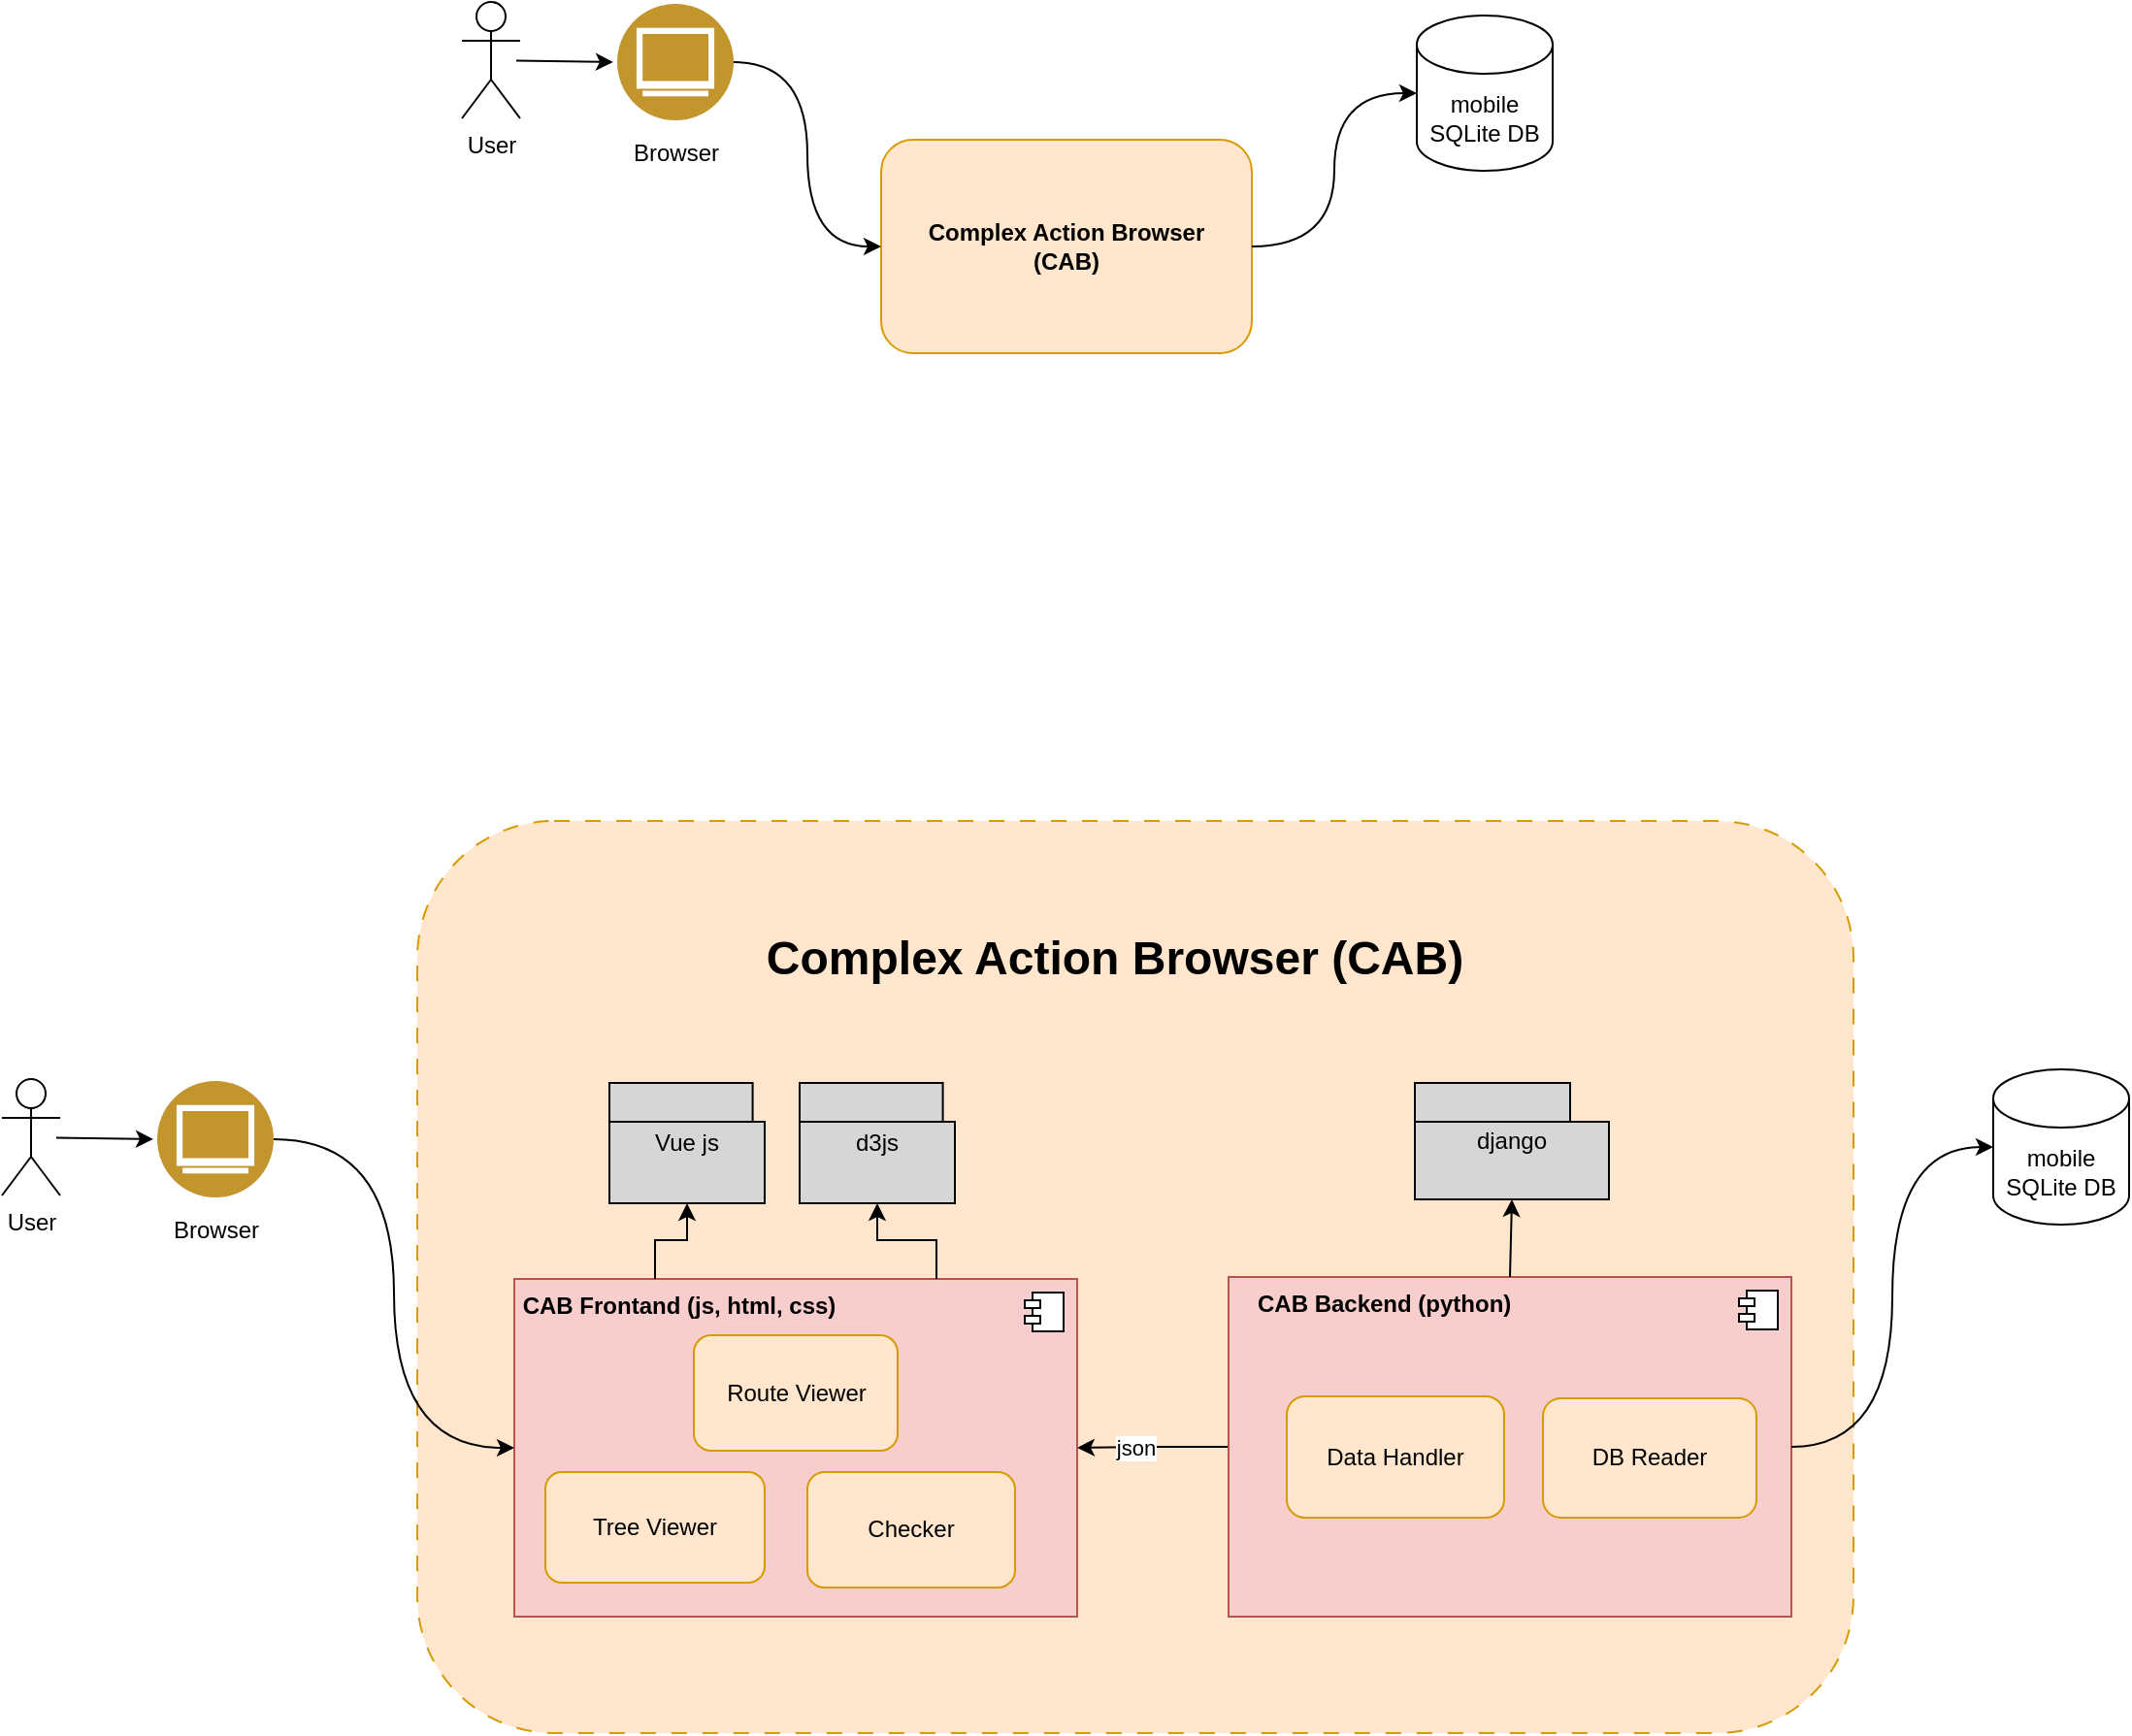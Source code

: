 <mxfile version="24.6.0" type="github">
  <diagram name="Page-1" id="_ugNggZg4IDgyvCS1Ues">
    <mxGraphModel dx="1434" dy="866" grid="1" gridSize="10" guides="1" tooltips="1" connect="1" arrows="1" fold="1" page="1" pageScale="1" pageWidth="1654" pageHeight="1169" math="0" shadow="0">
      <root>
        <mxCell id="0" />
        <mxCell id="1" parent="0" />
        <mxCell id="se2u93l58Sgd2gG3cPSr-23" value="&lt;div style=&quot;&quot;&gt;&lt;br&gt;&lt;/div&gt;" style="rounded=1;whiteSpace=wrap;html=1;align=left;dashed=1;dashPattern=8 8;fillColor=#ffe6cc;strokeColor=#d79b00;" parent="1" vertex="1">
          <mxGeometry x="310" y="500" width="740" height="470" as="geometry" />
        </mxCell>
        <mxCell id="se2u93l58Sgd2gG3cPSr-4" value="&lt;b&gt;Complex Action Browser&lt;/b&gt;&lt;div&gt;&lt;b&gt;(CAB)&lt;/b&gt;&lt;/div&gt;" style="rounded=1;whiteSpace=wrap;html=1;fillColor=#ffe6cc;strokeColor=#d79b00;" parent="1" vertex="1">
          <mxGeometry x="549" y="149" width="191" height="110" as="geometry" />
        </mxCell>
        <mxCell id="se2u93l58Sgd2gG3cPSr-12" style="rounded=0;orthogonalLoop=1;jettySize=auto;html=1;entryX=0;entryY=0.5;entryDx=0;entryDy=0;" parent="1" edge="1">
          <mxGeometry relative="1" as="geometry">
            <mxPoint x="361" y="108.231" as="sourcePoint" />
            <mxPoint x="411" y="109" as="targetPoint" />
          </mxGeometry>
        </mxCell>
        <mxCell id="se2u93l58Sgd2gG3cPSr-5" value="User" style="shape=umlActor;verticalLabelPosition=bottom;verticalAlign=top;html=1;outlineConnect=0;" parent="1" vertex="1">
          <mxGeometry x="333" y="78" width="30" height="60" as="geometry" />
        </mxCell>
        <mxCell id="se2u93l58Sgd2gG3cPSr-7" value="mobile SQLite DB" style="shape=cylinder3;whiteSpace=wrap;html=1;boundedLbl=1;backgroundOutline=1;size=15;" parent="1" vertex="1">
          <mxGeometry x="825" y="85" width="70" height="80" as="geometry" />
        </mxCell>
        <mxCell id="se2u93l58Sgd2gG3cPSr-14" style="edgeStyle=orthogonalEdgeStyle;rounded=0;orthogonalLoop=1;jettySize=auto;html=1;entryX=0;entryY=0.5;entryDx=0;entryDy=0;curved=1;" parent="1" source="se2u93l58Sgd2gG3cPSr-9" target="se2u93l58Sgd2gG3cPSr-4" edge="1">
          <mxGeometry relative="1" as="geometry" />
        </mxCell>
        <mxCell id="se2u93l58Sgd2gG3cPSr-9" value="Browser" style="image;aspect=fixed;perimeter=ellipsePerimeter;html=1;align=center;shadow=0;dashed=0;fontColor=#000000;labelBackgroundColor=default;fontSize=12;spacingTop=3;image=img/lib/ibm/users/browser.svg;" parent="1" vertex="1">
          <mxGeometry x="413" y="79" width="60" height="60" as="geometry" />
        </mxCell>
        <mxCell id="se2u93l58Sgd2gG3cPSr-13" style="edgeStyle=orthogonalEdgeStyle;rounded=0;orthogonalLoop=1;jettySize=auto;html=1;entryX=0;entryY=0.5;entryDx=0;entryDy=0;entryPerimeter=0;curved=1;" parent="1" source="se2u93l58Sgd2gG3cPSr-4" target="se2u93l58Sgd2gG3cPSr-7" edge="1">
          <mxGeometry relative="1" as="geometry" />
        </mxCell>
        <mxCell id="se2u93l58Sgd2gG3cPSr-34" style="edgeStyle=orthogonalEdgeStyle;rounded=0;orthogonalLoop=1;jettySize=auto;html=1;exitX=0;exitY=0.5;exitDx=0;exitDy=0;entryX=1;entryY=0.5;entryDx=0;entryDy=0;" parent="1" source="se2u93l58Sgd2gG3cPSr-16" target="se2u93l58Sgd2gG3cPSr-24" edge="1">
          <mxGeometry relative="1" as="geometry">
            <mxPoint x="719.91" y="802.07" as="sourcePoint" />
            <mxPoint x="658" y="803" as="targetPoint" />
          </mxGeometry>
        </mxCell>
        <mxCell id="se2u93l58Sgd2gG3cPSr-35" value="json" style="edgeLabel;html=1;align=center;verticalAlign=middle;resizable=0;points=[];" parent="se2u93l58Sgd2gG3cPSr-34" vertex="1" connectable="0">
          <mxGeometry x="0.242" relative="1" as="geometry">
            <mxPoint as="offset" />
          </mxGeometry>
        </mxCell>
        <mxCell id="se2u93l58Sgd2gG3cPSr-16" value="" style="html=1;dropTarget=0;whiteSpace=wrap;fillColor=#f8cecc;strokeColor=#b85450;" parent="1" vertex="1">
          <mxGeometry x="728" y="735" width="290" height="175" as="geometry" />
        </mxCell>
        <mxCell id="se2u93l58Sgd2gG3cPSr-17" value="" style="shape=module;jettyWidth=8;jettyHeight=4;" parent="se2u93l58Sgd2gG3cPSr-16" vertex="1">
          <mxGeometry x="1" width="20" height="20" relative="1" as="geometry">
            <mxPoint x="-27" y="7" as="offset" />
          </mxGeometry>
        </mxCell>
        <mxCell id="se2u93l58Sgd2gG3cPSr-18" value="django" style="shape=folder;tabWidth=80;tabHeight=20;tabPosition=left;html=1;whiteSpace=wrap;align=center;fillColor=#D6D6D6;" parent="1" vertex="1">
          <mxGeometry x="824" y="635" width="100" height="60" as="geometry" />
        </mxCell>
        <mxCell id="se2u93l58Sgd2gG3cPSr-19" style="rounded=0;orthogonalLoop=1;jettySize=auto;html=1;exitX=0.5;exitY=0;exitDx=0;exitDy=0;entryX=0.5;entryY=1;entryDx=0;entryDy=0;entryPerimeter=0;" parent="1" source="se2u93l58Sgd2gG3cPSr-16" target="se2u93l58Sgd2gG3cPSr-18" edge="1">
          <mxGeometry relative="1" as="geometry" />
        </mxCell>
        <mxCell id="se2u93l58Sgd2gG3cPSr-20" value="mobile SQLite DB" style="shape=cylinder3;whiteSpace=wrap;html=1;boundedLbl=1;backgroundOutline=1;size=15;" parent="1" vertex="1">
          <mxGeometry x="1122" y="628" width="70" height="80" as="geometry" />
        </mxCell>
        <mxCell id="se2u93l58Sgd2gG3cPSr-22" style="edgeStyle=orthogonalEdgeStyle;rounded=0;orthogonalLoop=1;jettySize=auto;html=1;exitX=1;exitY=0.5;exitDx=0;exitDy=0;entryX=0;entryY=0.5;entryDx=0;entryDy=0;entryPerimeter=0;curved=1;" parent="1" source="se2u93l58Sgd2gG3cPSr-16" target="se2u93l58Sgd2gG3cPSr-20" edge="1">
          <mxGeometry relative="1" as="geometry" />
        </mxCell>
        <mxCell id="se2u93l58Sgd2gG3cPSr-24" value="" style="html=1;dropTarget=0;whiteSpace=wrap;fillColor=#f8cecc;strokeColor=#b85450;" parent="1" vertex="1">
          <mxGeometry x="360" y="736" width="290" height="174" as="geometry" />
        </mxCell>
        <mxCell id="se2u93l58Sgd2gG3cPSr-25" value="" style="shape=module;jettyWidth=8;jettyHeight=4;" parent="se2u93l58Sgd2gG3cPSr-24" vertex="1">
          <mxGeometry x="1" width="20" height="20" relative="1" as="geometry">
            <mxPoint x="-27" y="7" as="offset" />
          </mxGeometry>
        </mxCell>
        <mxCell id="se2u93l58Sgd2gG3cPSr-36" value="Vue js" style="shape=folder;tabWidth=80;tabHeight=20;tabPosition=left;html=1;whiteSpace=wrap;align=center;fillColor=#D6D6D6;" parent="1" vertex="1">
          <mxGeometry x="409" y="635" width="80" height="62" as="geometry" />
        </mxCell>
        <mxCell id="se2u93l58Sgd2gG3cPSr-37" value="d3js" style="shape=folder;tabWidth=80;tabHeight=20;tabPosition=left;html=1;whiteSpace=wrap;align=center;fillColor=#D6D6D6;" parent="1" vertex="1">
          <mxGeometry x="507" y="635" width="80" height="62" as="geometry" />
        </mxCell>
        <mxCell id="se2u93l58Sgd2gG3cPSr-38" style="edgeStyle=orthogonalEdgeStyle;rounded=0;orthogonalLoop=1;jettySize=auto;html=1;exitX=0.25;exitY=0;exitDx=0;exitDy=0;entryX=0.5;entryY=1;entryDx=0;entryDy=0;entryPerimeter=0;" parent="1" source="se2u93l58Sgd2gG3cPSr-24" target="se2u93l58Sgd2gG3cPSr-36" edge="1">
          <mxGeometry relative="1" as="geometry" />
        </mxCell>
        <mxCell id="se2u93l58Sgd2gG3cPSr-39" style="edgeStyle=orthogonalEdgeStyle;rounded=0;orthogonalLoop=1;jettySize=auto;html=1;exitX=0.75;exitY=0;exitDx=0;exitDy=0;entryX=0.5;entryY=1;entryDx=0;entryDy=0;entryPerimeter=0;" parent="1" source="se2u93l58Sgd2gG3cPSr-24" target="se2u93l58Sgd2gG3cPSr-37" edge="1">
          <mxGeometry relative="1" as="geometry" />
        </mxCell>
        <mxCell id="se2u93l58Sgd2gG3cPSr-40" style="rounded=0;orthogonalLoop=1;jettySize=auto;html=1;entryX=0;entryY=0.5;entryDx=0;entryDy=0;" parent="1" edge="1">
          <mxGeometry relative="1" as="geometry">
            <mxPoint x="124" y="663.231" as="sourcePoint" />
            <mxPoint x="174" y="664" as="targetPoint" />
          </mxGeometry>
        </mxCell>
        <mxCell id="se2u93l58Sgd2gG3cPSr-41" value="User" style="shape=umlActor;verticalLabelPosition=bottom;verticalAlign=top;html=1;outlineConnect=0;" parent="1" vertex="1">
          <mxGeometry x="96" y="633" width="30" height="60" as="geometry" />
        </mxCell>
        <mxCell id="se2u93l58Sgd2gG3cPSr-44" style="edgeStyle=orthogonalEdgeStyle;rounded=0;orthogonalLoop=1;jettySize=auto;html=1;entryX=0;entryY=0.5;entryDx=0;entryDy=0;curved=1;" parent="1" source="se2u93l58Sgd2gG3cPSr-42" target="se2u93l58Sgd2gG3cPSr-24" edge="1">
          <mxGeometry relative="1" as="geometry" />
        </mxCell>
        <mxCell id="se2u93l58Sgd2gG3cPSr-42" value="Browser" style="image;aspect=fixed;perimeter=ellipsePerimeter;html=1;align=center;shadow=0;dashed=0;fontColor=#000000;labelBackgroundColor=default;fontSize=12;spacingTop=3;image=img/lib/ibm/users/browser.svg;" parent="1" vertex="1">
          <mxGeometry x="176" y="634" width="60" height="60" as="geometry" />
        </mxCell>
        <mxCell id="se2u93l58Sgd2gG3cPSr-46" value="Complex Action Browser (CAB)" style="text;strokeColor=none;fillColor=none;html=1;fontSize=24;fontStyle=1;verticalAlign=middle;align=center;" parent="1" vertex="1">
          <mxGeometry x="619" y="551" width="100" height="40" as="geometry" />
        </mxCell>
        <mxCell id="se2u93l58Sgd2gG3cPSr-49" value="CAB Backend&amp;nbsp;&lt;span style=&quot;background-color: initial;&quot;&gt;(python)&amp;nbsp;&lt;/span&gt;" style="text;html=1;align=center;verticalAlign=middle;whiteSpace=wrap;rounded=0;fontStyle=1" parent="1" vertex="1">
          <mxGeometry x="729" y="734" width="162" height="30" as="geometry" />
        </mxCell>
        <mxCell id="se2u93l58Sgd2gG3cPSr-52" value="DB Reader" style="rounded=1;whiteSpace=wrap;html=1;fillColor=#ffe6cc;strokeColor=#d79b00;" parent="1" vertex="1">
          <mxGeometry x="890" y="797.5" width="110" height="61.5" as="geometry" />
        </mxCell>
        <mxCell id="se2u93l58Sgd2gG3cPSr-53" value="Data Handler" style="rounded=1;whiteSpace=wrap;html=1;fillColor=#ffe6cc;strokeColor=#d79b00;" parent="1" vertex="1">
          <mxGeometry x="758" y="796.5" width="112" height="62.5" as="geometry" />
        </mxCell>
        <mxCell id="se2u93l58Sgd2gG3cPSr-54" value="&lt;span style=&quot;&quot;&gt;CAB Frontand&amp;nbsp;&lt;/span&gt;&lt;span style=&quot;background-color: initial;&quot;&gt;(js, html, css)&lt;/span&gt;" style="text;html=1;align=center;verticalAlign=middle;whiteSpace=wrap;rounded=0;fontStyle=1" parent="1" vertex="1">
          <mxGeometry x="360" y="735" width="170" height="30" as="geometry" />
        </mxCell>
        <mxCell id="se2u93l58Sgd2gG3cPSr-56" value="&lt;div&gt;Tree Viewer&lt;/div&gt;" style="rounded=1;whiteSpace=wrap;html=1;fillColor=#ffe6cc;strokeColor=#d79b00;" parent="1" vertex="1">
          <mxGeometry x="376" y="835.5" width="113" height="57" as="geometry" />
        </mxCell>
        <mxCell id="se2u93l58Sgd2gG3cPSr-57" value="Checker" style="rounded=1;whiteSpace=wrap;html=1;fillColor=#ffe6cc;strokeColor=#d79b00;" parent="1" vertex="1">
          <mxGeometry x="511" y="835.5" width="107" height="59.5" as="geometry" />
        </mxCell>
        <mxCell id="se2u93l58Sgd2gG3cPSr-58" value="Route Viewer" style="rounded=1;whiteSpace=wrap;html=1;fillColor=#ffe6cc;strokeColor=#d79b00;" parent="1" vertex="1">
          <mxGeometry x="452.5" y="765" width="105" height="59.5" as="geometry" />
        </mxCell>
      </root>
    </mxGraphModel>
  </diagram>
</mxfile>
